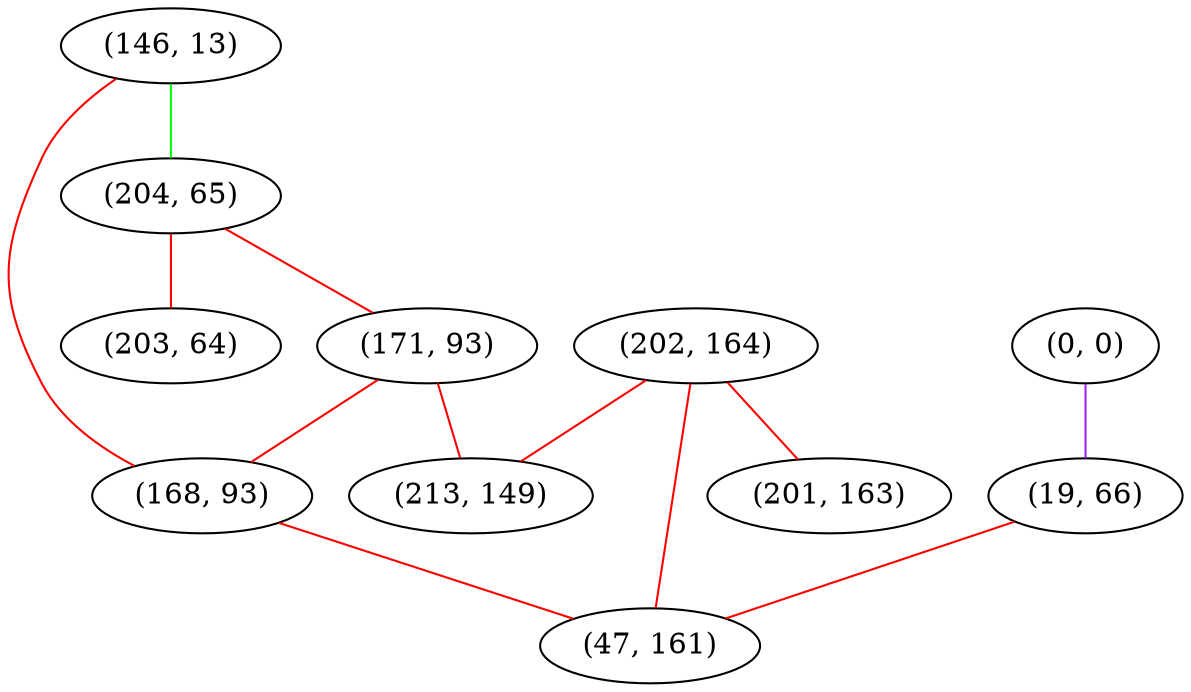 graph "" {
"(146, 13)";
"(0, 0)";
"(204, 65)";
"(202, 164)";
"(201, 163)";
"(171, 93)";
"(203, 64)";
"(19, 66)";
"(168, 93)";
"(47, 161)";
"(213, 149)";
"(146, 13)" -- "(204, 65)"  [color=green, key=0, weight=2];
"(146, 13)" -- "(168, 93)"  [color=red, key=0, weight=1];
"(0, 0)" -- "(19, 66)"  [color=purple, key=0, weight=4];
"(204, 65)" -- "(203, 64)"  [color=red, key=0, weight=1];
"(204, 65)" -- "(171, 93)"  [color=red, key=0, weight=1];
"(202, 164)" -- "(201, 163)"  [color=red, key=0, weight=1];
"(202, 164)" -- "(213, 149)"  [color=red, key=0, weight=1];
"(202, 164)" -- "(47, 161)"  [color=red, key=0, weight=1];
"(171, 93)" -- "(168, 93)"  [color=red, key=0, weight=1];
"(171, 93)" -- "(213, 149)"  [color=red, key=0, weight=1];
"(19, 66)" -- "(47, 161)"  [color=red, key=0, weight=1];
"(168, 93)" -- "(47, 161)"  [color=red, key=0, weight=1];
}
